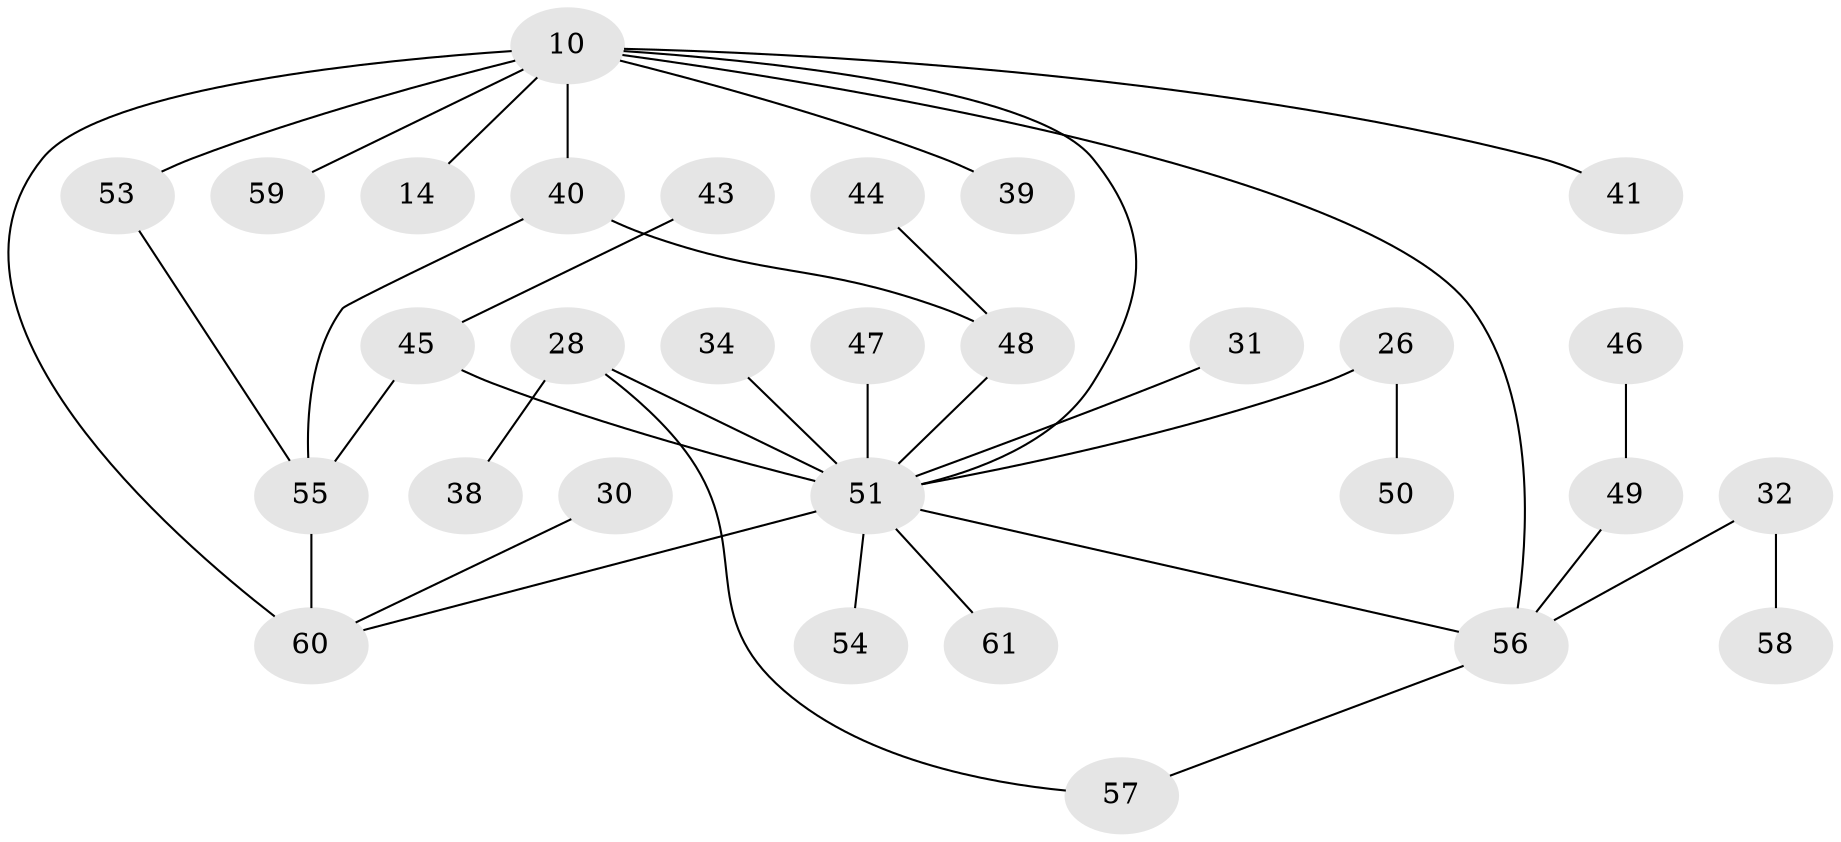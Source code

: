 // original degree distribution, {6: 0.04918032786885246, 9: 0.01639344262295082, 3: 0.16393442622950818, 5: 0.06557377049180328, 2: 0.26229508196721313, 1: 0.3442622950819672, 4: 0.09836065573770492}
// Generated by graph-tools (version 1.1) at 2025/41/03/09/25 04:41:22]
// undirected, 30 vertices, 36 edges
graph export_dot {
graph [start="1"]
  node [color=gray90,style=filled];
  10 [super="+7"];
  14;
  26 [super="+11+8+13"];
  28;
  30;
  31;
  32 [super="+15"];
  34;
  38;
  39;
  40 [super="+16"];
  41;
  43;
  44;
  45 [super="+36"];
  46;
  47;
  48 [super="+19"];
  49 [super="+33"];
  50;
  51 [super="+17+37+18+5"];
  53 [super="+35"];
  54 [super="+21"];
  55 [super="+42+25+27+52"];
  56 [super="+9+23"];
  57;
  58;
  59;
  60 [super="+24"];
  61;
  10 -- 40 [weight=3];
  10 -- 56 [weight=3];
  10 -- 39;
  10 -- 41;
  10 -- 14;
  10 -- 59;
  10 -- 60 [weight=2];
  10 -- 51 [weight=2];
  10 -- 53;
  26 -- 50;
  26 -- 51;
  28 -- 38;
  28 -- 57;
  28 -- 51 [weight=2];
  30 -- 60;
  31 -- 51;
  32 -- 58;
  32 -- 56 [weight=2];
  34 -- 51;
  40 -- 55;
  40 -- 48;
  43 -- 45;
  44 -- 48;
  45 -- 51 [weight=2];
  45 -- 55 [weight=2];
  46 -- 49;
  47 -- 51;
  48 -- 51;
  49 -- 56;
  51 -- 61;
  51 -- 60;
  51 -- 56;
  51 -- 54;
  53 -- 55;
  55 -- 60;
  56 -- 57;
}

